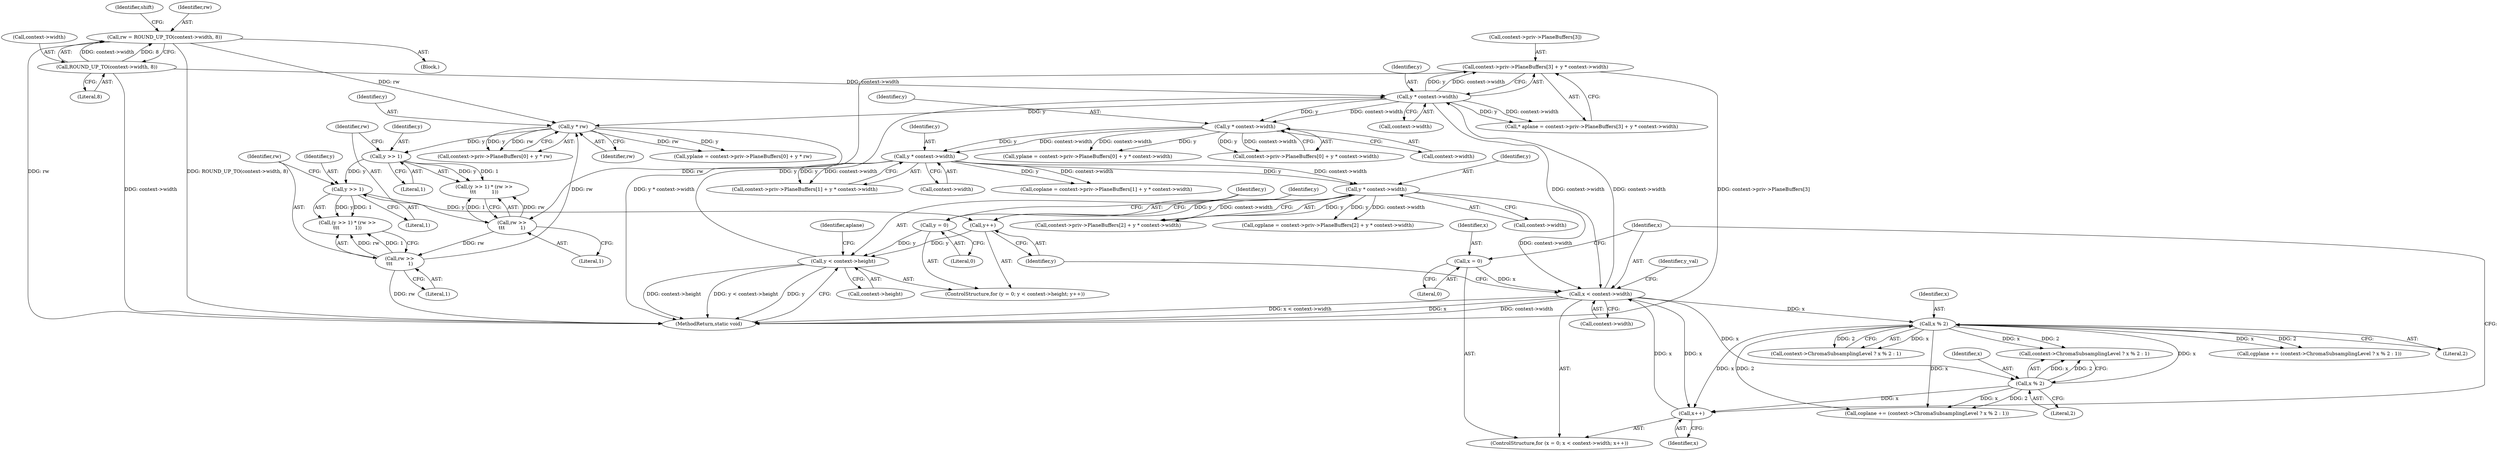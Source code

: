 digraph "1_FreeRDP_d1112c279bd1a327e8e4d0b5f371458bf2579659@array" {
"1000153" [label="(Call,context->priv->PlaneBuffers[3] + y * context->width)"];
"1000161" [label="(Call,y * context->width)"];
"1000139" [label="(Call,y < context->height)"];
"1000144" [label="(Call,y++)"];
"1000212" [label="(Call,y >> 1)"];
"1000195" [label="(Call,y >> 1)"];
"1000181" [label="(Call,y * rw)"];
"1000215" [label="(Call,rw >>\n\t\t\t          1)"];
"1000198" [label="(Call,rw >>\n\t\t\t          1)"];
"1000114" [label="(Call,rw = ROUND_UP_TO(context->width, 8))"];
"1000116" [label="(Call,ROUND_UP_TO(context->width, 8))"];
"1000260" [label="(Call,y * context->width)"];
"1000245" [label="(Call,y * context->width)"];
"1000230" [label="(Call,y * context->width)"];
"1000136" [label="(Call,y = 0)"];
"1000269" [label="(Call,x < context->width)"];
"1000274" [label="(Call,x++)"];
"1000376" [label="(Call,x % 2)"];
"1000366" [label="(Call,x % 2)"];
"1000266" [label="(Call,x = 0)"];
"1000270" [label="(Identifier,x)"];
"1000114" [label="(Call,rw = ROUND_UP_TO(context->width, 8))"];
"1000232" [label="(Call,context->width)"];
"1000137" [label="(Identifier,y)"];
"1000271" [label="(Call,context->width)"];
"1000266" [label="(Call,x = 0)"];
"1000362" [label="(Call,context->ChromaSubsamplingLevel ? x % 2 : 1)"];
"1000136" [label="(Call,y = 0)"];
"1000151" [label="(Call,* aplane = context->priv->PlaneBuffers[3] + y * context->width)"];
"1000213" [label="(Identifier,y)"];
"1000217" [label="(Literal,1)"];
"1000214" [label="(Literal,1)"];
"1000279" [label="(Identifier,y_val)"];
"1000366" [label="(Call,x % 2)"];
"1000123" [label="(Identifier,shift)"];
"1000268" [label="(Literal,0)"];
"1000260" [label="(Call,y * context->width)"];
"1000274" [label="(Call,x++)"];
"1000117" [label="(Call,context->width)"];
"1000367" [label="(Identifier,x)"];
"1000216" [label="(Identifier,rw)"];
"1000145" [label="(Identifier,y)"];
"1000245" [label="(Call,y * context->width)"];
"1000116" [label="(Call,ROUND_UP_TO(context->width, 8))"];
"1000252" [label="(Call,context->priv->PlaneBuffers[2] + y * context->width)"];
"1000262" [label="(Call,context->width)"];
"1000161" [label="(Call,y * context->width)"];
"1000230" [label="(Call,y * context->width)"];
"1000246" [label="(Identifier,y)"];
"1000368" [label="(Literal,2)"];
"1000215" [label="(Call,rw >>\n\t\t\t          1)"];
"1000275" [label="(Identifier,x)"];
"1000199" [label="(Identifier,rw)"];
"1000120" [label="(Literal,8)"];
"1000144" [label="(Call,y++)"];
"1000181" [label="(Call,y * rw)"];
"1000196" [label="(Identifier,y)"];
"1000115" [label="(Identifier,rw)"];
"1000212" [label="(Call,y >> 1)"];
"1000261" [label="(Identifier,y)"];
"1000376" [label="(Call,x % 2)"];
"1000235" [label="(Call,coplane = context->priv->PlaneBuffers[1] + y * context->width)"];
"1000247" [label="(Call,context->width)"];
"1000195" [label="(Call,y >> 1)"];
"1000198" [label="(Call,rw >>\n\t\t\t          1)"];
"1000200" [label="(Literal,1)"];
"1000220" [label="(Call,yplane = context->priv->PlaneBuffers[0] + y * context->width)"];
"1000163" [label="(Call,context->width)"];
"1000231" [label="(Identifier,y)"];
"1000152" [label="(Identifier,aplane)"];
"1000110" [label="(Block,)"];
"1000237" [label="(Call,context->priv->PlaneBuffers[1] + y * context->width)"];
"1000382" [label="(MethodReturn,static void)"];
"1000194" [label="(Call,(y >> 1) * (rw >>\n\t\t\t          1))"];
"1000377" [label="(Identifier,x)"];
"1000173" [label="(Call,context->priv->PlaneBuffers[0] + y * rw)"];
"1000372" [label="(Call,context->ChromaSubsamplingLevel ? x % 2 : 1)"];
"1000140" [label="(Identifier,y)"];
"1000141" [label="(Call,context->height)"];
"1000197" [label="(Literal,1)"];
"1000222" [label="(Call,context->priv->PlaneBuffers[0] + y * context->width)"];
"1000135" [label="(ControlStructure,for (y = 0; y < context->height; y++))"];
"1000139" [label="(Call,y < context->height)"];
"1000153" [label="(Call,context->priv->PlaneBuffers[3] + y * context->width)"];
"1000182" [label="(Identifier,y)"];
"1000171" [label="(Call,yplane = context->priv->PlaneBuffers[0] + y * rw)"];
"1000378" [label="(Literal,2)"];
"1000370" [label="(Call,cgplane += (context->ChromaSubsamplingLevel ? x % 2 : 1))"];
"1000183" [label="(Identifier,rw)"];
"1000250" [label="(Call,cgplane = context->priv->PlaneBuffers[2] + y * context->width)"];
"1000162" [label="(Identifier,y)"];
"1000269" [label="(Call,x < context->width)"];
"1000138" [label="(Literal,0)"];
"1000267" [label="(Identifier,x)"];
"1000265" [label="(ControlStructure,for (x = 0; x < context->width; x++))"];
"1000360" [label="(Call,coplane += (context->ChromaSubsamplingLevel ? x % 2 : 1))"];
"1000154" [label="(Call,context->priv->PlaneBuffers[3])"];
"1000211" [label="(Call,(y >> 1) * (rw >>\n\t\t\t          1))"];
"1000153" -> "1000151"  [label="AST: "];
"1000153" -> "1000161"  [label="CFG: "];
"1000154" -> "1000153"  [label="AST: "];
"1000161" -> "1000153"  [label="AST: "];
"1000151" -> "1000153"  [label="CFG: "];
"1000153" -> "1000382"  [label="DDG: context->priv->PlaneBuffers[3]"];
"1000153" -> "1000382"  [label="DDG: y * context->width"];
"1000161" -> "1000153"  [label="DDG: y"];
"1000161" -> "1000153"  [label="DDG: context->width"];
"1000161" -> "1000163"  [label="CFG: "];
"1000162" -> "1000161"  [label="AST: "];
"1000163" -> "1000161"  [label="AST: "];
"1000161" -> "1000151"  [label="DDG: y"];
"1000161" -> "1000151"  [label="DDG: context->width"];
"1000139" -> "1000161"  [label="DDG: y"];
"1000116" -> "1000161"  [label="DDG: context->width"];
"1000269" -> "1000161"  [label="DDG: context->width"];
"1000161" -> "1000181"  [label="DDG: y"];
"1000161" -> "1000230"  [label="DDG: y"];
"1000161" -> "1000230"  [label="DDG: context->width"];
"1000161" -> "1000269"  [label="DDG: context->width"];
"1000139" -> "1000135"  [label="AST: "];
"1000139" -> "1000141"  [label="CFG: "];
"1000140" -> "1000139"  [label="AST: "];
"1000141" -> "1000139"  [label="AST: "];
"1000152" -> "1000139"  [label="CFG: "];
"1000382" -> "1000139"  [label="CFG: "];
"1000139" -> "1000382"  [label="DDG: context->height"];
"1000139" -> "1000382"  [label="DDG: y < context->height"];
"1000139" -> "1000382"  [label="DDG: y"];
"1000144" -> "1000139"  [label="DDG: y"];
"1000136" -> "1000139"  [label="DDG: y"];
"1000144" -> "1000135"  [label="AST: "];
"1000144" -> "1000145"  [label="CFG: "];
"1000145" -> "1000144"  [label="AST: "];
"1000140" -> "1000144"  [label="CFG: "];
"1000212" -> "1000144"  [label="DDG: y"];
"1000260" -> "1000144"  [label="DDG: y"];
"1000212" -> "1000211"  [label="AST: "];
"1000212" -> "1000214"  [label="CFG: "];
"1000213" -> "1000212"  [label="AST: "];
"1000214" -> "1000212"  [label="AST: "];
"1000216" -> "1000212"  [label="CFG: "];
"1000212" -> "1000211"  [label="DDG: y"];
"1000212" -> "1000211"  [label="DDG: 1"];
"1000195" -> "1000212"  [label="DDG: y"];
"1000195" -> "1000194"  [label="AST: "];
"1000195" -> "1000197"  [label="CFG: "];
"1000196" -> "1000195"  [label="AST: "];
"1000197" -> "1000195"  [label="AST: "];
"1000199" -> "1000195"  [label="CFG: "];
"1000195" -> "1000194"  [label="DDG: y"];
"1000195" -> "1000194"  [label="DDG: 1"];
"1000181" -> "1000195"  [label="DDG: y"];
"1000181" -> "1000173"  [label="AST: "];
"1000181" -> "1000183"  [label="CFG: "];
"1000182" -> "1000181"  [label="AST: "];
"1000183" -> "1000181"  [label="AST: "];
"1000173" -> "1000181"  [label="CFG: "];
"1000181" -> "1000171"  [label="DDG: y"];
"1000181" -> "1000171"  [label="DDG: rw"];
"1000181" -> "1000173"  [label="DDG: y"];
"1000181" -> "1000173"  [label="DDG: rw"];
"1000215" -> "1000181"  [label="DDG: rw"];
"1000114" -> "1000181"  [label="DDG: rw"];
"1000181" -> "1000198"  [label="DDG: rw"];
"1000215" -> "1000211"  [label="AST: "];
"1000215" -> "1000217"  [label="CFG: "];
"1000216" -> "1000215"  [label="AST: "];
"1000217" -> "1000215"  [label="AST: "];
"1000211" -> "1000215"  [label="CFG: "];
"1000215" -> "1000382"  [label="DDG: rw"];
"1000215" -> "1000211"  [label="DDG: rw"];
"1000215" -> "1000211"  [label="DDG: 1"];
"1000198" -> "1000215"  [label="DDG: rw"];
"1000198" -> "1000194"  [label="AST: "];
"1000198" -> "1000200"  [label="CFG: "];
"1000199" -> "1000198"  [label="AST: "];
"1000200" -> "1000198"  [label="AST: "];
"1000194" -> "1000198"  [label="CFG: "];
"1000198" -> "1000194"  [label="DDG: rw"];
"1000198" -> "1000194"  [label="DDG: 1"];
"1000114" -> "1000110"  [label="AST: "];
"1000114" -> "1000116"  [label="CFG: "];
"1000115" -> "1000114"  [label="AST: "];
"1000116" -> "1000114"  [label="AST: "];
"1000123" -> "1000114"  [label="CFG: "];
"1000114" -> "1000382"  [label="DDG: rw"];
"1000114" -> "1000382"  [label="DDG: ROUND_UP_TO(context->width, 8)"];
"1000116" -> "1000114"  [label="DDG: context->width"];
"1000116" -> "1000114"  [label="DDG: 8"];
"1000116" -> "1000120"  [label="CFG: "];
"1000117" -> "1000116"  [label="AST: "];
"1000120" -> "1000116"  [label="AST: "];
"1000116" -> "1000382"  [label="DDG: context->width"];
"1000260" -> "1000252"  [label="AST: "];
"1000260" -> "1000262"  [label="CFG: "];
"1000261" -> "1000260"  [label="AST: "];
"1000262" -> "1000260"  [label="AST: "];
"1000252" -> "1000260"  [label="CFG: "];
"1000260" -> "1000250"  [label="DDG: y"];
"1000260" -> "1000250"  [label="DDG: context->width"];
"1000260" -> "1000252"  [label="DDG: y"];
"1000260" -> "1000252"  [label="DDG: context->width"];
"1000245" -> "1000260"  [label="DDG: y"];
"1000245" -> "1000260"  [label="DDG: context->width"];
"1000260" -> "1000269"  [label="DDG: context->width"];
"1000245" -> "1000237"  [label="AST: "];
"1000245" -> "1000247"  [label="CFG: "];
"1000246" -> "1000245"  [label="AST: "];
"1000247" -> "1000245"  [label="AST: "];
"1000237" -> "1000245"  [label="CFG: "];
"1000245" -> "1000235"  [label="DDG: y"];
"1000245" -> "1000235"  [label="DDG: context->width"];
"1000245" -> "1000237"  [label="DDG: y"];
"1000245" -> "1000237"  [label="DDG: context->width"];
"1000230" -> "1000245"  [label="DDG: y"];
"1000230" -> "1000245"  [label="DDG: context->width"];
"1000230" -> "1000222"  [label="AST: "];
"1000230" -> "1000232"  [label="CFG: "];
"1000231" -> "1000230"  [label="AST: "];
"1000232" -> "1000230"  [label="AST: "];
"1000222" -> "1000230"  [label="CFG: "];
"1000230" -> "1000220"  [label="DDG: y"];
"1000230" -> "1000220"  [label="DDG: context->width"];
"1000230" -> "1000222"  [label="DDG: y"];
"1000230" -> "1000222"  [label="DDG: context->width"];
"1000136" -> "1000135"  [label="AST: "];
"1000136" -> "1000138"  [label="CFG: "];
"1000137" -> "1000136"  [label="AST: "];
"1000138" -> "1000136"  [label="AST: "];
"1000140" -> "1000136"  [label="CFG: "];
"1000269" -> "1000265"  [label="AST: "];
"1000269" -> "1000271"  [label="CFG: "];
"1000270" -> "1000269"  [label="AST: "];
"1000271" -> "1000269"  [label="AST: "];
"1000279" -> "1000269"  [label="CFG: "];
"1000145" -> "1000269"  [label="CFG: "];
"1000269" -> "1000382"  [label="DDG: x < context->width"];
"1000269" -> "1000382"  [label="DDG: x"];
"1000269" -> "1000382"  [label="DDG: context->width"];
"1000274" -> "1000269"  [label="DDG: x"];
"1000266" -> "1000269"  [label="DDG: x"];
"1000269" -> "1000274"  [label="DDG: x"];
"1000269" -> "1000366"  [label="DDG: x"];
"1000269" -> "1000376"  [label="DDG: x"];
"1000274" -> "1000265"  [label="AST: "];
"1000274" -> "1000275"  [label="CFG: "];
"1000275" -> "1000274"  [label="AST: "];
"1000270" -> "1000274"  [label="CFG: "];
"1000376" -> "1000274"  [label="DDG: x"];
"1000366" -> "1000274"  [label="DDG: x"];
"1000376" -> "1000372"  [label="AST: "];
"1000376" -> "1000378"  [label="CFG: "];
"1000377" -> "1000376"  [label="AST: "];
"1000378" -> "1000376"  [label="AST: "];
"1000372" -> "1000376"  [label="CFG: "];
"1000376" -> "1000360"  [label="DDG: x"];
"1000376" -> "1000360"  [label="DDG: 2"];
"1000376" -> "1000362"  [label="DDG: x"];
"1000376" -> "1000362"  [label="DDG: 2"];
"1000376" -> "1000370"  [label="DDG: x"];
"1000376" -> "1000370"  [label="DDG: 2"];
"1000376" -> "1000372"  [label="DDG: x"];
"1000376" -> "1000372"  [label="DDG: 2"];
"1000366" -> "1000376"  [label="DDG: x"];
"1000366" -> "1000362"  [label="AST: "];
"1000366" -> "1000368"  [label="CFG: "];
"1000367" -> "1000366"  [label="AST: "];
"1000368" -> "1000366"  [label="AST: "];
"1000362" -> "1000366"  [label="CFG: "];
"1000366" -> "1000360"  [label="DDG: x"];
"1000366" -> "1000360"  [label="DDG: 2"];
"1000366" -> "1000362"  [label="DDG: x"];
"1000366" -> "1000362"  [label="DDG: 2"];
"1000266" -> "1000265"  [label="AST: "];
"1000266" -> "1000268"  [label="CFG: "];
"1000267" -> "1000266"  [label="AST: "];
"1000268" -> "1000266"  [label="AST: "];
"1000270" -> "1000266"  [label="CFG: "];
}
